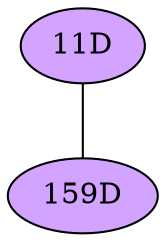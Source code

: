 // The Round Table
graph {
	"11D" [fillcolor="#D3A4FF" style=radial]
	"159D" [fillcolor="#D3A4FF" style=radial]
	"11D" -- "159D" [penwidth=1]
}
